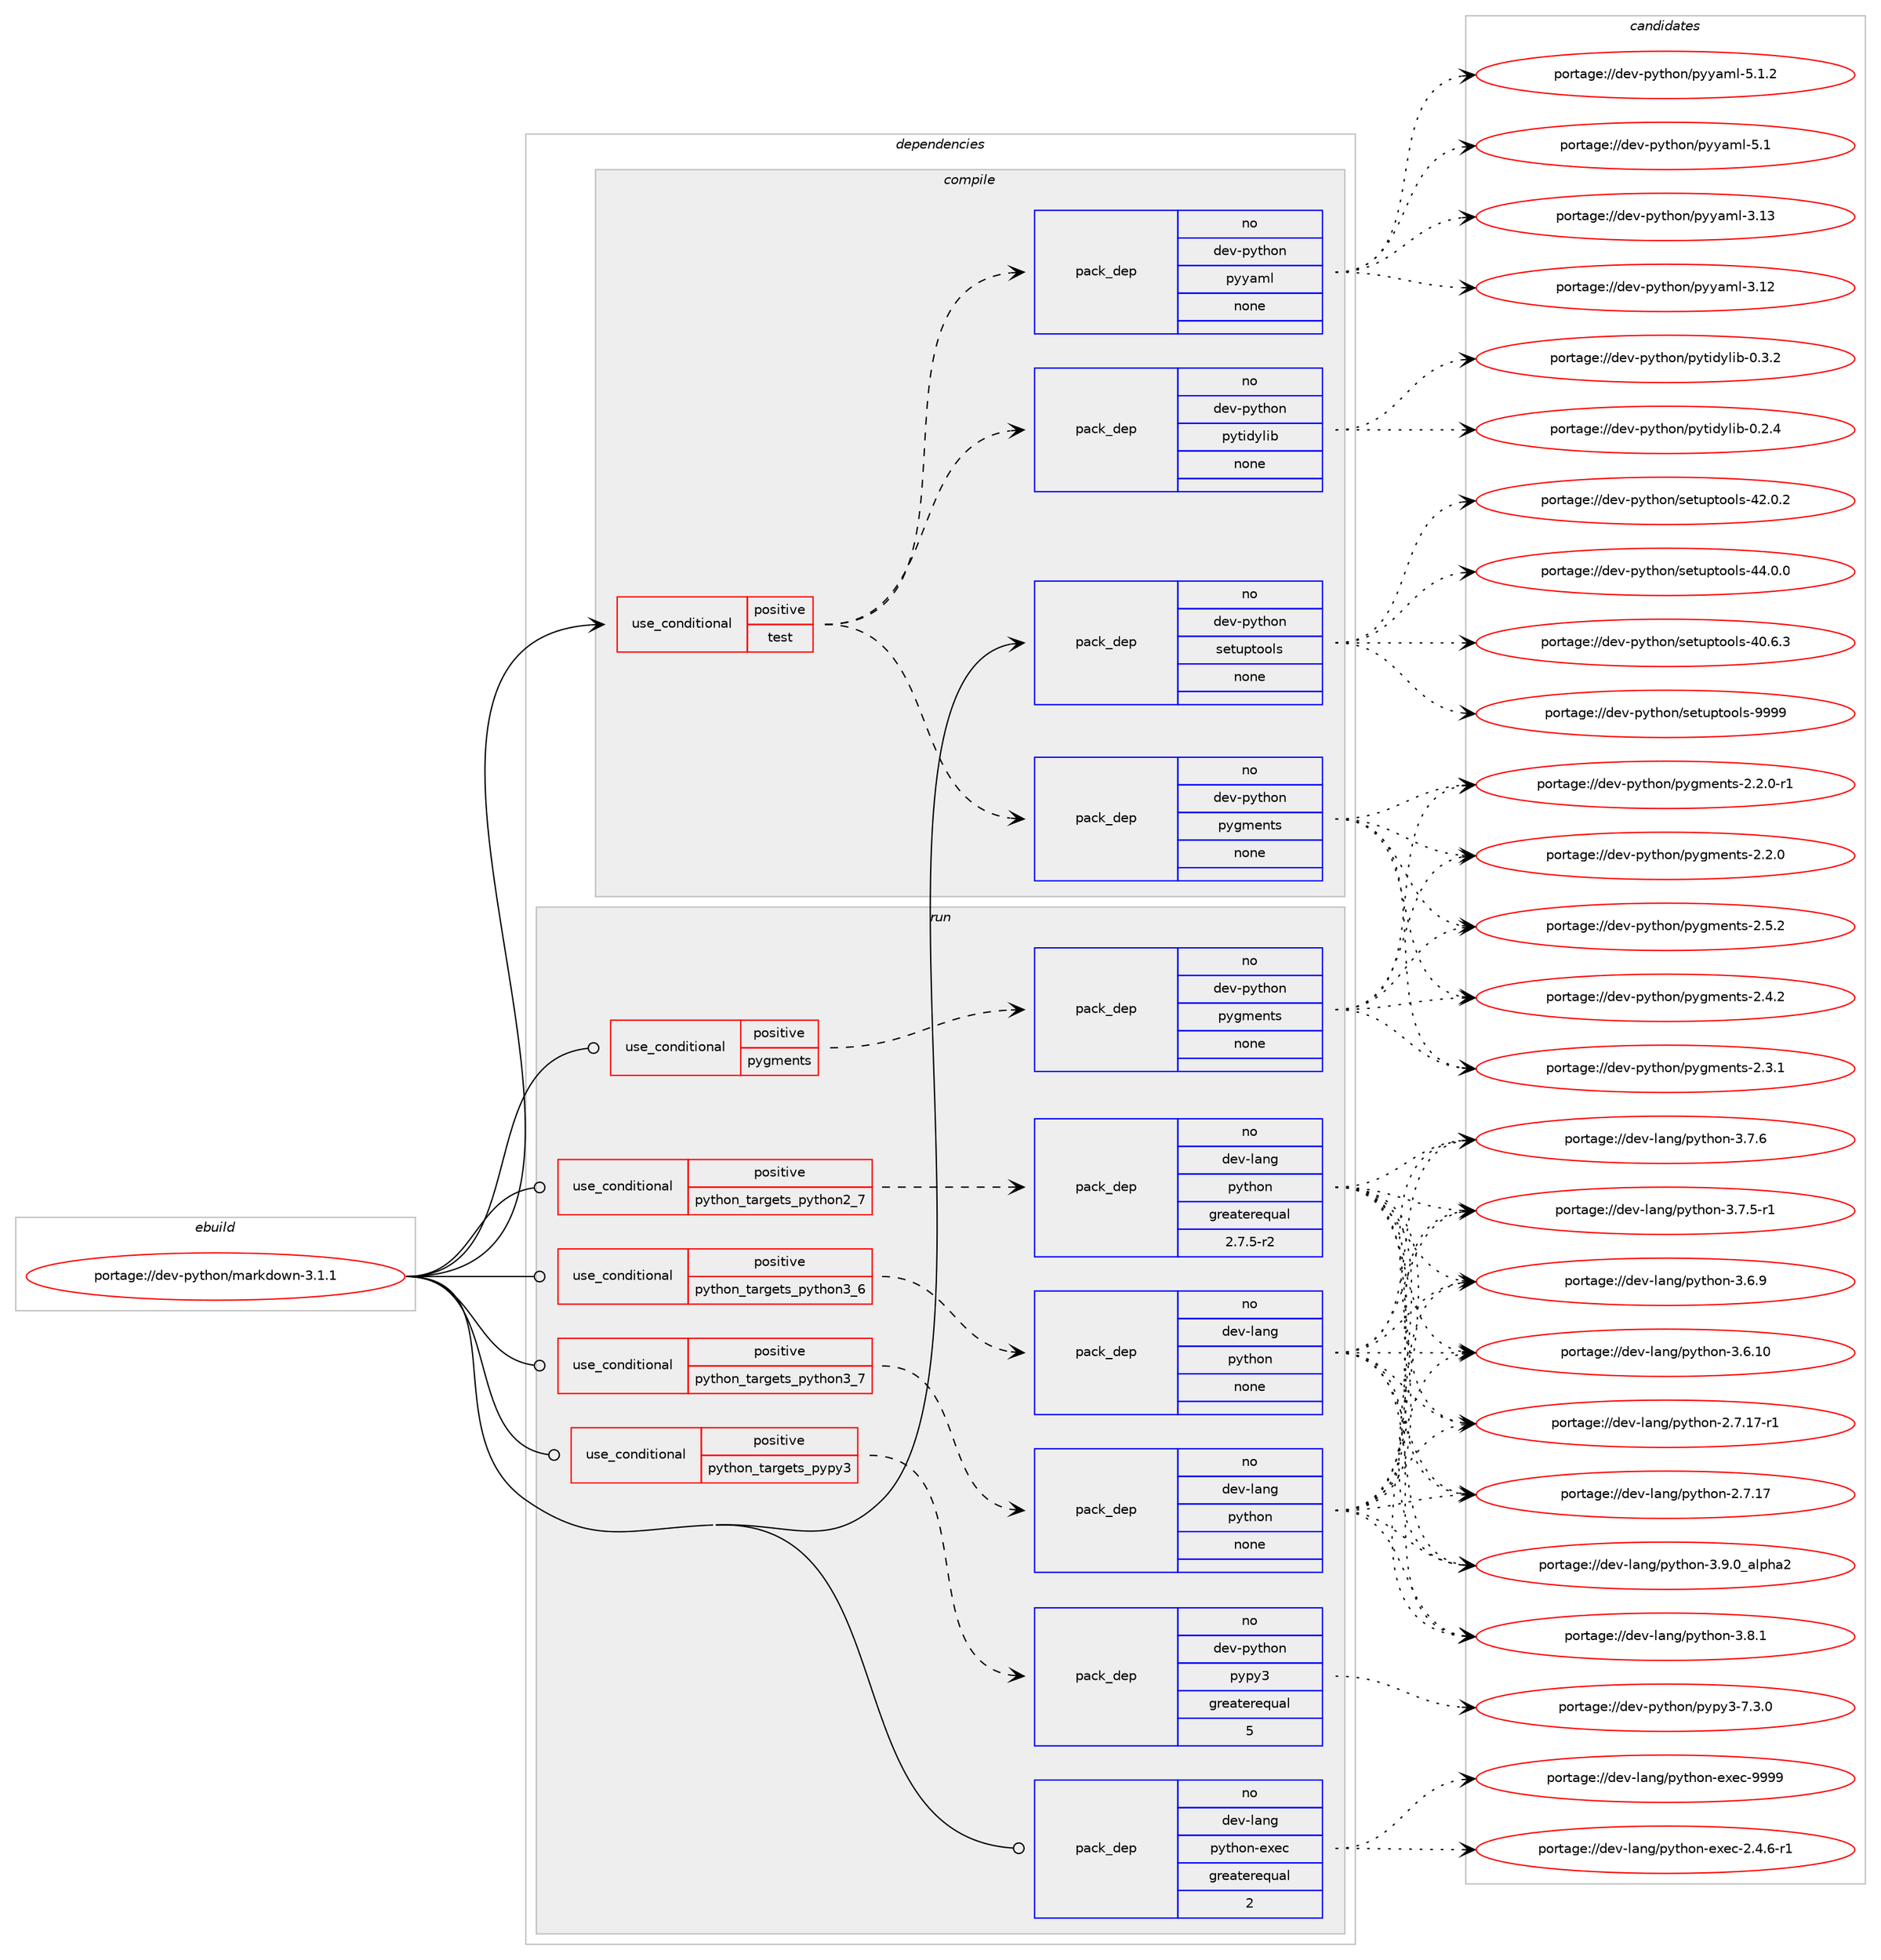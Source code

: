 digraph prolog {

# *************
# Graph options
# *************

newrank=true;
concentrate=true;
compound=true;
graph [rankdir=LR,fontname=Helvetica,fontsize=10,ranksep=1.5];#, ranksep=2.5, nodesep=0.2];
edge  [arrowhead=vee];
node  [fontname=Helvetica,fontsize=10];

# **********
# The ebuild
# **********

subgraph cluster_leftcol {
color=gray;
label=<<i>ebuild</i>>;
id [label="portage://dev-python/markdown-3.1.1", color=red, width=4, href="../dev-python/markdown-3.1.1.svg"];
}

# ****************
# The dependencies
# ****************

subgraph cluster_midcol {
color=gray;
label=<<i>dependencies</i>>;
subgraph cluster_compile {
fillcolor="#eeeeee";
style=filled;
label=<<i>compile</i>>;
subgraph cond113144 {
dependency451213 [label=<<TABLE BORDER="0" CELLBORDER="1" CELLSPACING="0" CELLPADDING="4"><TR><TD ROWSPAN="3" CELLPADDING="10">use_conditional</TD></TR><TR><TD>positive</TD></TR><TR><TD>test</TD></TR></TABLE>>, shape=none, color=red];
subgraph pack333089 {
dependency451214 [label=<<TABLE BORDER="0" CELLBORDER="1" CELLSPACING="0" CELLPADDING="4" WIDTH="220"><TR><TD ROWSPAN="6" CELLPADDING="30">pack_dep</TD></TR><TR><TD WIDTH="110">no</TD></TR><TR><TD>dev-python</TD></TR><TR><TD>pygments</TD></TR><TR><TD>none</TD></TR><TR><TD></TD></TR></TABLE>>, shape=none, color=blue];
}
dependency451213:e -> dependency451214:w [weight=20,style="dashed",arrowhead="vee"];
subgraph pack333090 {
dependency451215 [label=<<TABLE BORDER="0" CELLBORDER="1" CELLSPACING="0" CELLPADDING="4" WIDTH="220"><TR><TD ROWSPAN="6" CELLPADDING="30">pack_dep</TD></TR><TR><TD WIDTH="110">no</TD></TR><TR><TD>dev-python</TD></TR><TR><TD>pytidylib</TD></TR><TR><TD>none</TD></TR><TR><TD></TD></TR></TABLE>>, shape=none, color=blue];
}
dependency451213:e -> dependency451215:w [weight=20,style="dashed",arrowhead="vee"];
subgraph pack333091 {
dependency451216 [label=<<TABLE BORDER="0" CELLBORDER="1" CELLSPACING="0" CELLPADDING="4" WIDTH="220"><TR><TD ROWSPAN="6" CELLPADDING="30">pack_dep</TD></TR><TR><TD WIDTH="110">no</TD></TR><TR><TD>dev-python</TD></TR><TR><TD>pyyaml</TD></TR><TR><TD>none</TD></TR><TR><TD></TD></TR></TABLE>>, shape=none, color=blue];
}
dependency451213:e -> dependency451216:w [weight=20,style="dashed",arrowhead="vee"];
}
id:e -> dependency451213:w [weight=20,style="solid",arrowhead="vee"];
subgraph pack333092 {
dependency451217 [label=<<TABLE BORDER="0" CELLBORDER="1" CELLSPACING="0" CELLPADDING="4" WIDTH="220"><TR><TD ROWSPAN="6" CELLPADDING="30">pack_dep</TD></TR><TR><TD WIDTH="110">no</TD></TR><TR><TD>dev-python</TD></TR><TR><TD>setuptools</TD></TR><TR><TD>none</TD></TR><TR><TD></TD></TR></TABLE>>, shape=none, color=blue];
}
id:e -> dependency451217:w [weight=20,style="solid",arrowhead="vee"];
}
subgraph cluster_compileandrun {
fillcolor="#eeeeee";
style=filled;
label=<<i>compile and run</i>>;
}
subgraph cluster_run {
fillcolor="#eeeeee";
style=filled;
label=<<i>run</i>>;
subgraph cond113145 {
dependency451218 [label=<<TABLE BORDER="0" CELLBORDER="1" CELLSPACING="0" CELLPADDING="4"><TR><TD ROWSPAN="3" CELLPADDING="10">use_conditional</TD></TR><TR><TD>positive</TD></TR><TR><TD>pygments</TD></TR></TABLE>>, shape=none, color=red];
subgraph pack333093 {
dependency451219 [label=<<TABLE BORDER="0" CELLBORDER="1" CELLSPACING="0" CELLPADDING="4" WIDTH="220"><TR><TD ROWSPAN="6" CELLPADDING="30">pack_dep</TD></TR><TR><TD WIDTH="110">no</TD></TR><TR><TD>dev-python</TD></TR><TR><TD>pygments</TD></TR><TR><TD>none</TD></TR><TR><TD></TD></TR></TABLE>>, shape=none, color=blue];
}
dependency451218:e -> dependency451219:w [weight=20,style="dashed",arrowhead="vee"];
}
id:e -> dependency451218:w [weight=20,style="solid",arrowhead="odot"];
subgraph cond113146 {
dependency451220 [label=<<TABLE BORDER="0" CELLBORDER="1" CELLSPACING="0" CELLPADDING="4"><TR><TD ROWSPAN="3" CELLPADDING="10">use_conditional</TD></TR><TR><TD>positive</TD></TR><TR><TD>python_targets_pypy3</TD></TR></TABLE>>, shape=none, color=red];
subgraph pack333094 {
dependency451221 [label=<<TABLE BORDER="0" CELLBORDER="1" CELLSPACING="0" CELLPADDING="4" WIDTH="220"><TR><TD ROWSPAN="6" CELLPADDING="30">pack_dep</TD></TR><TR><TD WIDTH="110">no</TD></TR><TR><TD>dev-python</TD></TR><TR><TD>pypy3</TD></TR><TR><TD>greaterequal</TD></TR><TR><TD>5</TD></TR></TABLE>>, shape=none, color=blue];
}
dependency451220:e -> dependency451221:w [weight=20,style="dashed",arrowhead="vee"];
}
id:e -> dependency451220:w [weight=20,style="solid",arrowhead="odot"];
subgraph cond113147 {
dependency451222 [label=<<TABLE BORDER="0" CELLBORDER="1" CELLSPACING="0" CELLPADDING="4"><TR><TD ROWSPAN="3" CELLPADDING="10">use_conditional</TD></TR><TR><TD>positive</TD></TR><TR><TD>python_targets_python2_7</TD></TR></TABLE>>, shape=none, color=red];
subgraph pack333095 {
dependency451223 [label=<<TABLE BORDER="0" CELLBORDER="1" CELLSPACING="0" CELLPADDING="4" WIDTH="220"><TR><TD ROWSPAN="6" CELLPADDING="30">pack_dep</TD></TR><TR><TD WIDTH="110">no</TD></TR><TR><TD>dev-lang</TD></TR><TR><TD>python</TD></TR><TR><TD>greaterequal</TD></TR><TR><TD>2.7.5-r2</TD></TR></TABLE>>, shape=none, color=blue];
}
dependency451222:e -> dependency451223:w [weight=20,style="dashed",arrowhead="vee"];
}
id:e -> dependency451222:w [weight=20,style="solid",arrowhead="odot"];
subgraph cond113148 {
dependency451224 [label=<<TABLE BORDER="0" CELLBORDER="1" CELLSPACING="0" CELLPADDING="4"><TR><TD ROWSPAN="3" CELLPADDING="10">use_conditional</TD></TR><TR><TD>positive</TD></TR><TR><TD>python_targets_python3_6</TD></TR></TABLE>>, shape=none, color=red];
subgraph pack333096 {
dependency451225 [label=<<TABLE BORDER="0" CELLBORDER="1" CELLSPACING="0" CELLPADDING="4" WIDTH="220"><TR><TD ROWSPAN="6" CELLPADDING="30">pack_dep</TD></TR><TR><TD WIDTH="110">no</TD></TR><TR><TD>dev-lang</TD></TR><TR><TD>python</TD></TR><TR><TD>none</TD></TR><TR><TD></TD></TR></TABLE>>, shape=none, color=blue];
}
dependency451224:e -> dependency451225:w [weight=20,style="dashed",arrowhead="vee"];
}
id:e -> dependency451224:w [weight=20,style="solid",arrowhead="odot"];
subgraph cond113149 {
dependency451226 [label=<<TABLE BORDER="0" CELLBORDER="1" CELLSPACING="0" CELLPADDING="4"><TR><TD ROWSPAN="3" CELLPADDING="10">use_conditional</TD></TR><TR><TD>positive</TD></TR><TR><TD>python_targets_python3_7</TD></TR></TABLE>>, shape=none, color=red];
subgraph pack333097 {
dependency451227 [label=<<TABLE BORDER="0" CELLBORDER="1" CELLSPACING="0" CELLPADDING="4" WIDTH="220"><TR><TD ROWSPAN="6" CELLPADDING="30">pack_dep</TD></TR><TR><TD WIDTH="110">no</TD></TR><TR><TD>dev-lang</TD></TR><TR><TD>python</TD></TR><TR><TD>none</TD></TR><TR><TD></TD></TR></TABLE>>, shape=none, color=blue];
}
dependency451226:e -> dependency451227:w [weight=20,style="dashed",arrowhead="vee"];
}
id:e -> dependency451226:w [weight=20,style="solid",arrowhead="odot"];
subgraph pack333098 {
dependency451228 [label=<<TABLE BORDER="0" CELLBORDER="1" CELLSPACING="0" CELLPADDING="4" WIDTH="220"><TR><TD ROWSPAN="6" CELLPADDING="30">pack_dep</TD></TR><TR><TD WIDTH="110">no</TD></TR><TR><TD>dev-lang</TD></TR><TR><TD>python-exec</TD></TR><TR><TD>greaterequal</TD></TR><TR><TD>2</TD></TR></TABLE>>, shape=none, color=blue];
}
id:e -> dependency451228:w [weight=20,style="solid",arrowhead="odot"];
}
}

# **************
# The candidates
# **************

subgraph cluster_choices {
rank=same;
color=gray;
label=<<i>candidates</i>>;

subgraph choice333089 {
color=black;
nodesep=1;
choice1001011184511212111610411111047112121103109101110116115455046534650 [label="portage://dev-python/pygments-2.5.2", color=red, width=4,href="../dev-python/pygments-2.5.2.svg"];
choice1001011184511212111610411111047112121103109101110116115455046524650 [label="portage://dev-python/pygments-2.4.2", color=red, width=4,href="../dev-python/pygments-2.4.2.svg"];
choice1001011184511212111610411111047112121103109101110116115455046514649 [label="portage://dev-python/pygments-2.3.1", color=red, width=4,href="../dev-python/pygments-2.3.1.svg"];
choice10010111845112121116104111110471121211031091011101161154550465046484511449 [label="portage://dev-python/pygments-2.2.0-r1", color=red, width=4,href="../dev-python/pygments-2.2.0-r1.svg"];
choice1001011184511212111610411111047112121103109101110116115455046504648 [label="portage://dev-python/pygments-2.2.0", color=red, width=4,href="../dev-python/pygments-2.2.0.svg"];
dependency451214:e -> choice1001011184511212111610411111047112121103109101110116115455046534650:w [style=dotted,weight="100"];
dependency451214:e -> choice1001011184511212111610411111047112121103109101110116115455046524650:w [style=dotted,weight="100"];
dependency451214:e -> choice1001011184511212111610411111047112121103109101110116115455046514649:w [style=dotted,weight="100"];
dependency451214:e -> choice10010111845112121116104111110471121211031091011101161154550465046484511449:w [style=dotted,weight="100"];
dependency451214:e -> choice1001011184511212111610411111047112121103109101110116115455046504648:w [style=dotted,weight="100"];
}
subgraph choice333090 {
color=black;
nodesep=1;
choice100101118451121211161041111104711212111610510012110810598454846514650 [label="portage://dev-python/pytidylib-0.3.2", color=red, width=4,href="../dev-python/pytidylib-0.3.2.svg"];
choice100101118451121211161041111104711212111610510012110810598454846504652 [label="portage://dev-python/pytidylib-0.2.4", color=red, width=4,href="../dev-python/pytidylib-0.2.4.svg"];
dependency451215:e -> choice100101118451121211161041111104711212111610510012110810598454846514650:w [style=dotted,weight="100"];
dependency451215:e -> choice100101118451121211161041111104711212111610510012110810598454846504652:w [style=dotted,weight="100"];
}
subgraph choice333091 {
color=black;
nodesep=1;
choice100101118451121211161041111104711212112197109108455346494650 [label="portage://dev-python/pyyaml-5.1.2", color=red, width=4,href="../dev-python/pyyaml-5.1.2.svg"];
choice10010111845112121116104111110471121211219710910845534649 [label="portage://dev-python/pyyaml-5.1", color=red, width=4,href="../dev-python/pyyaml-5.1.svg"];
choice1001011184511212111610411111047112121121971091084551464951 [label="portage://dev-python/pyyaml-3.13", color=red, width=4,href="../dev-python/pyyaml-3.13.svg"];
choice1001011184511212111610411111047112121121971091084551464950 [label="portage://dev-python/pyyaml-3.12", color=red, width=4,href="../dev-python/pyyaml-3.12.svg"];
dependency451216:e -> choice100101118451121211161041111104711212112197109108455346494650:w [style=dotted,weight="100"];
dependency451216:e -> choice10010111845112121116104111110471121211219710910845534649:w [style=dotted,weight="100"];
dependency451216:e -> choice1001011184511212111610411111047112121121971091084551464951:w [style=dotted,weight="100"];
dependency451216:e -> choice1001011184511212111610411111047112121121971091084551464950:w [style=dotted,weight="100"];
}
subgraph choice333092 {
color=black;
nodesep=1;
choice10010111845112121116104111110471151011161171121161111111081154557575757 [label="portage://dev-python/setuptools-9999", color=red, width=4,href="../dev-python/setuptools-9999.svg"];
choice100101118451121211161041111104711510111611711211611111110811545525246484648 [label="portage://dev-python/setuptools-44.0.0", color=red, width=4,href="../dev-python/setuptools-44.0.0.svg"];
choice100101118451121211161041111104711510111611711211611111110811545525046484650 [label="portage://dev-python/setuptools-42.0.2", color=red, width=4,href="../dev-python/setuptools-42.0.2.svg"];
choice100101118451121211161041111104711510111611711211611111110811545524846544651 [label="portage://dev-python/setuptools-40.6.3", color=red, width=4,href="../dev-python/setuptools-40.6.3.svg"];
dependency451217:e -> choice10010111845112121116104111110471151011161171121161111111081154557575757:w [style=dotted,weight="100"];
dependency451217:e -> choice100101118451121211161041111104711510111611711211611111110811545525246484648:w [style=dotted,weight="100"];
dependency451217:e -> choice100101118451121211161041111104711510111611711211611111110811545525046484650:w [style=dotted,weight="100"];
dependency451217:e -> choice100101118451121211161041111104711510111611711211611111110811545524846544651:w [style=dotted,weight="100"];
}
subgraph choice333093 {
color=black;
nodesep=1;
choice1001011184511212111610411111047112121103109101110116115455046534650 [label="portage://dev-python/pygments-2.5.2", color=red, width=4,href="../dev-python/pygments-2.5.2.svg"];
choice1001011184511212111610411111047112121103109101110116115455046524650 [label="portage://dev-python/pygments-2.4.2", color=red, width=4,href="../dev-python/pygments-2.4.2.svg"];
choice1001011184511212111610411111047112121103109101110116115455046514649 [label="portage://dev-python/pygments-2.3.1", color=red, width=4,href="../dev-python/pygments-2.3.1.svg"];
choice10010111845112121116104111110471121211031091011101161154550465046484511449 [label="portage://dev-python/pygments-2.2.0-r1", color=red, width=4,href="../dev-python/pygments-2.2.0-r1.svg"];
choice1001011184511212111610411111047112121103109101110116115455046504648 [label="portage://dev-python/pygments-2.2.0", color=red, width=4,href="../dev-python/pygments-2.2.0.svg"];
dependency451219:e -> choice1001011184511212111610411111047112121103109101110116115455046534650:w [style=dotted,weight="100"];
dependency451219:e -> choice1001011184511212111610411111047112121103109101110116115455046524650:w [style=dotted,weight="100"];
dependency451219:e -> choice1001011184511212111610411111047112121103109101110116115455046514649:w [style=dotted,weight="100"];
dependency451219:e -> choice10010111845112121116104111110471121211031091011101161154550465046484511449:w [style=dotted,weight="100"];
dependency451219:e -> choice1001011184511212111610411111047112121103109101110116115455046504648:w [style=dotted,weight="100"];
}
subgraph choice333094 {
color=black;
nodesep=1;
choice100101118451121211161041111104711212111212151455546514648 [label="portage://dev-python/pypy3-7.3.0", color=red, width=4,href="../dev-python/pypy3-7.3.0.svg"];
dependency451221:e -> choice100101118451121211161041111104711212111212151455546514648:w [style=dotted,weight="100"];
}
subgraph choice333095 {
color=black;
nodesep=1;
choice10010111845108971101034711212111610411111045514657464895971081121049750 [label="portage://dev-lang/python-3.9.0_alpha2", color=red, width=4,href="../dev-lang/python-3.9.0_alpha2.svg"];
choice100101118451089711010347112121116104111110455146564649 [label="portage://dev-lang/python-3.8.1", color=red, width=4,href="../dev-lang/python-3.8.1.svg"];
choice100101118451089711010347112121116104111110455146554654 [label="portage://dev-lang/python-3.7.6", color=red, width=4,href="../dev-lang/python-3.7.6.svg"];
choice1001011184510897110103471121211161041111104551465546534511449 [label="portage://dev-lang/python-3.7.5-r1", color=red, width=4,href="../dev-lang/python-3.7.5-r1.svg"];
choice100101118451089711010347112121116104111110455146544657 [label="portage://dev-lang/python-3.6.9", color=red, width=4,href="../dev-lang/python-3.6.9.svg"];
choice10010111845108971101034711212111610411111045514654464948 [label="portage://dev-lang/python-3.6.10", color=red, width=4,href="../dev-lang/python-3.6.10.svg"];
choice100101118451089711010347112121116104111110455046554649554511449 [label="portage://dev-lang/python-2.7.17-r1", color=red, width=4,href="../dev-lang/python-2.7.17-r1.svg"];
choice10010111845108971101034711212111610411111045504655464955 [label="portage://dev-lang/python-2.7.17", color=red, width=4,href="../dev-lang/python-2.7.17.svg"];
dependency451223:e -> choice10010111845108971101034711212111610411111045514657464895971081121049750:w [style=dotted,weight="100"];
dependency451223:e -> choice100101118451089711010347112121116104111110455146564649:w [style=dotted,weight="100"];
dependency451223:e -> choice100101118451089711010347112121116104111110455146554654:w [style=dotted,weight="100"];
dependency451223:e -> choice1001011184510897110103471121211161041111104551465546534511449:w [style=dotted,weight="100"];
dependency451223:e -> choice100101118451089711010347112121116104111110455146544657:w [style=dotted,weight="100"];
dependency451223:e -> choice10010111845108971101034711212111610411111045514654464948:w [style=dotted,weight="100"];
dependency451223:e -> choice100101118451089711010347112121116104111110455046554649554511449:w [style=dotted,weight="100"];
dependency451223:e -> choice10010111845108971101034711212111610411111045504655464955:w [style=dotted,weight="100"];
}
subgraph choice333096 {
color=black;
nodesep=1;
choice10010111845108971101034711212111610411111045514657464895971081121049750 [label="portage://dev-lang/python-3.9.0_alpha2", color=red, width=4,href="../dev-lang/python-3.9.0_alpha2.svg"];
choice100101118451089711010347112121116104111110455146564649 [label="portage://dev-lang/python-3.8.1", color=red, width=4,href="../dev-lang/python-3.8.1.svg"];
choice100101118451089711010347112121116104111110455146554654 [label="portage://dev-lang/python-3.7.6", color=red, width=4,href="../dev-lang/python-3.7.6.svg"];
choice1001011184510897110103471121211161041111104551465546534511449 [label="portage://dev-lang/python-3.7.5-r1", color=red, width=4,href="../dev-lang/python-3.7.5-r1.svg"];
choice100101118451089711010347112121116104111110455146544657 [label="portage://dev-lang/python-3.6.9", color=red, width=4,href="../dev-lang/python-3.6.9.svg"];
choice10010111845108971101034711212111610411111045514654464948 [label="portage://dev-lang/python-3.6.10", color=red, width=4,href="../dev-lang/python-3.6.10.svg"];
choice100101118451089711010347112121116104111110455046554649554511449 [label="portage://dev-lang/python-2.7.17-r1", color=red, width=4,href="../dev-lang/python-2.7.17-r1.svg"];
choice10010111845108971101034711212111610411111045504655464955 [label="portage://dev-lang/python-2.7.17", color=red, width=4,href="../dev-lang/python-2.7.17.svg"];
dependency451225:e -> choice10010111845108971101034711212111610411111045514657464895971081121049750:w [style=dotted,weight="100"];
dependency451225:e -> choice100101118451089711010347112121116104111110455146564649:w [style=dotted,weight="100"];
dependency451225:e -> choice100101118451089711010347112121116104111110455146554654:w [style=dotted,weight="100"];
dependency451225:e -> choice1001011184510897110103471121211161041111104551465546534511449:w [style=dotted,weight="100"];
dependency451225:e -> choice100101118451089711010347112121116104111110455146544657:w [style=dotted,weight="100"];
dependency451225:e -> choice10010111845108971101034711212111610411111045514654464948:w [style=dotted,weight="100"];
dependency451225:e -> choice100101118451089711010347112121116104111110455046554649554511449:w [style=dotted,weight="100"];
dependency451225:e -> choice10010111845108971101034711212111610411111045504655464955:w [style=dotted,weight="100"];
}
subgraph choice333097 {
color=black;
nodesep=1;
choice10010111845108971101034711212111610411111045514657464895971081121049750 [label="portage://dev-lang/python-3.9.0_alpha2", color=red, width=4,href="../dev-lang/python-3.9.0_alpha2.svg"];
choice100101118451089711010347112121116104111110455146564649 [label="portage://dev-lang/python-3.8.1", color=red, width=4,href="../dev-lang/python-3.8.1.svg"];
choice100101118451089711010347112121116104111110455146554654 [label="portage://dev-lang/python-3.7.6", color=red, width=4,href="../dev-lang/python-3.7.6.svg"];
choice1001011184510897110103471121211161041111104551465546534511449 [label="portage://dev-lang/python-3.7.5-r1", color=red, width=4,href="../dev-lang/python-3.7.5-r1.svg"];
choice100101118451089711010347112121116104111110455146544657 [label="portage://dev-lang/python-3.6.9", color=red, width=4,href="../dev-lang/python-3.6.9.svg"];
choice10010111845108971101034711212111610411111045514654464948 [label="portage://dev-lang/python-3.6.10", color=red, width=4,href="../dev-lang/python-3.6.10.svg"];
choice100101118451089711010347112121116104111110455046554649554511449 [label="portage://dev-lang/python-2.7.17-r1", color=red, width=4,href="../dev-lang/python-2.7.17-r1.svg"];
choice10010111845108971101034711212111610411111045504655464955 [label="portage://dev-lang/python-2.7.17", color=red, width=4,href="../dev-lang/python-2.7.17.svg"];
dependency451227:e -> choice10010111845108971101034711212111610411111045514657464895971081121049750:w [style=dotted,weight="100"];
dependency451227:e -> choice100101118451089711010347112121116104111110455146564649:w [style=dotted,weight="100"];
dependency451227:e -> choice100101118451089711010347112121116104111110455146554654:w [style=dotted,weight="100"];
dependency451227:e -> choice1001011184510897110103471121211161041111104551465546534511449:w [style=dotted,weight="100"];
dependency451227:e -> choice100101118451089711010347112121116104111110455146544657:w [style=dotted,weight="100"];
dependency451227:e -> choice10010111845108971101034711212111610411111045514654464948:w [style=dotted,weight="100"];
dependency451227:e -> choice100101118451089711010347112121116104111110455046554649554511449:w [style=dotted,weight="100"];
dependency451227:e -> choice10010111845108971101034711212111610411111045504655464955:w [style=dotted,weight="100"];
}
subgraph choice333098 {
color=black;
nodesep=1;
choice10010111845108971101034711212111610411111045101120101994557575757 [label="portage://dev-lang/python-exec-9999", color=red, width=4,href="../dev-lang/python-exec-9999.svg"];
choice10010111845108971101034711212111610411111045101120101994550465246544511449 [label="portage://dev-lang/python-exec-2.4.6-r1", color=red, width=4,href="../dev-lang/python-exec-2.4.6-r1.svg"];
dependency451228:e -> choice10010111845108971101034711212111610411111045101120101994557575757:w [style=dotted,weight="100"];
dependency451228:e -> choice10010111845108971101034711212111610411111045101120101994550465246544511449:w [style=dotted,weight="100"];
}
}

}
